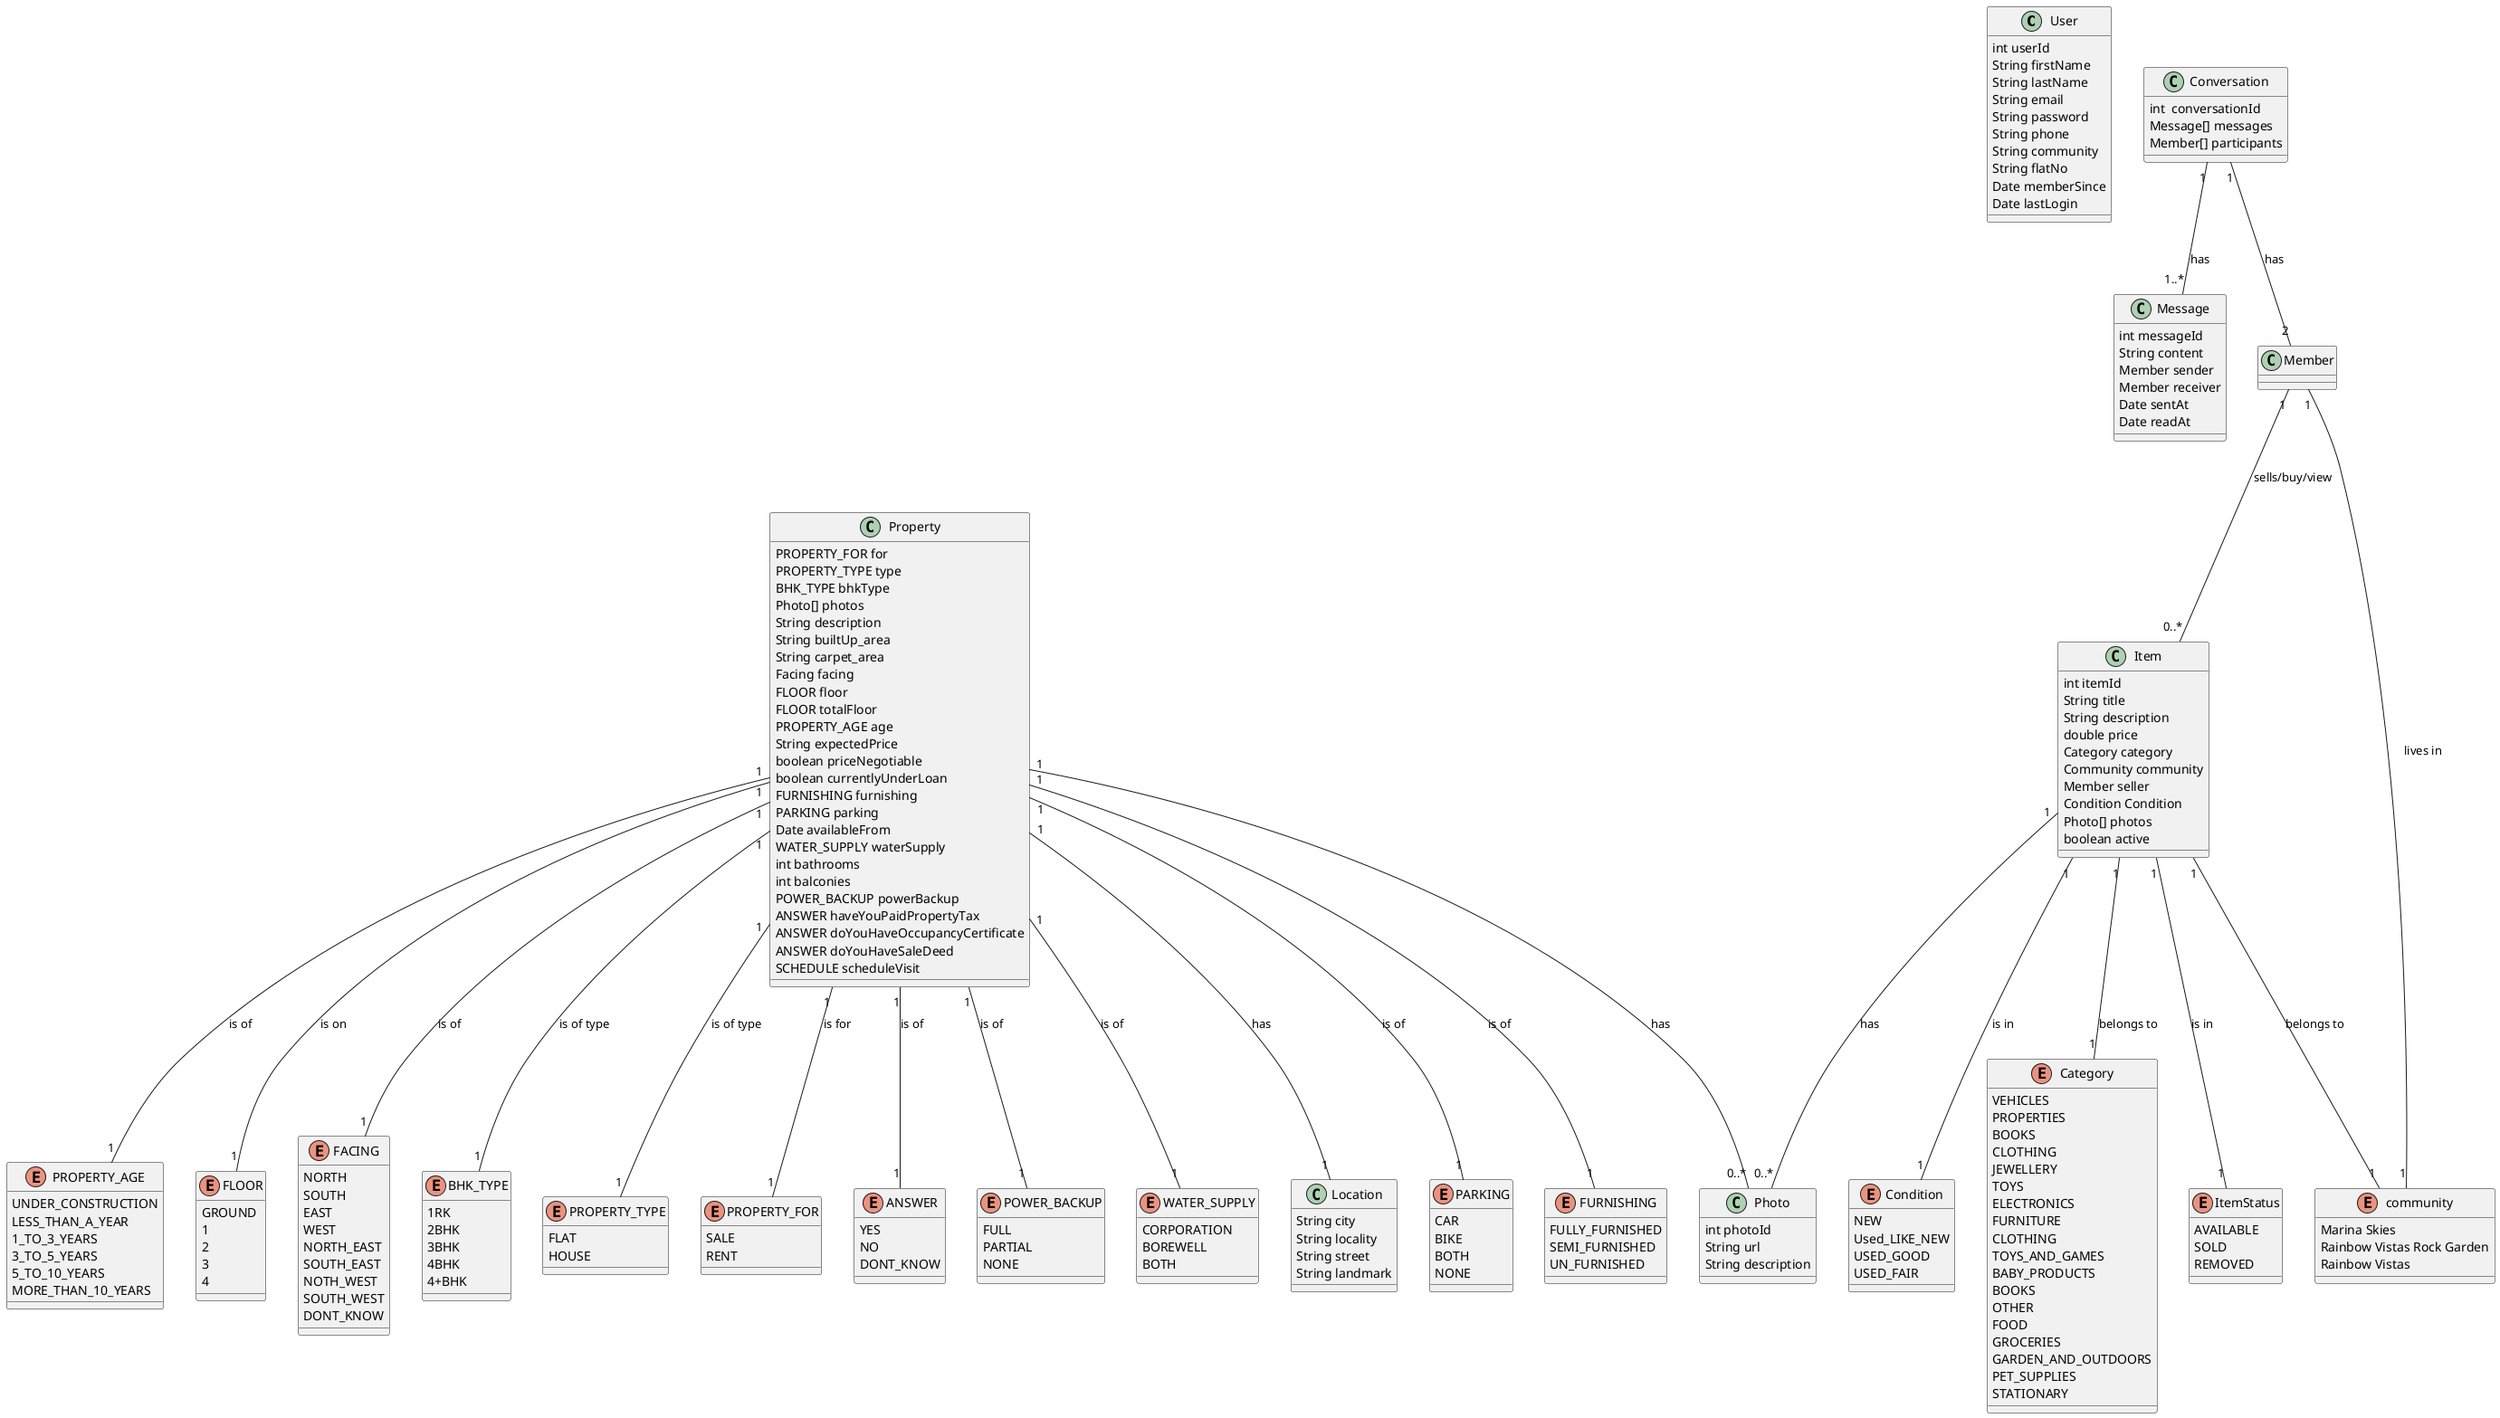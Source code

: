 @startuml neighbourly-class
class User {
    int userId
    String firstName
    String lastName
    String email
    String password
    String phone
    String community
    String flatNo
    Date memberSince
    Date lastLogin
}

class Item {
    int itemId
    String title
    String description
    double price
    Category category
    Community community
    Member seller
    Condition Condition
    Photo[] photos
    boolean active
}


class Property{
 PROPERTY_FOR for
 PROPERTY_TYPE type
 BHK_TYPE bhkType
 Photo[] photos
 String description
 String builtUp_area
 String carpet_area
 Facing facing
 FLOOR floor
 FLOOR totalFloor
 PROPERTY_AGE age
 String expectedPrice
 boolean priceNegotiable
 boolean currentlyUnderLoan
 FURNISHING furnishing
 PARKING parking
 Date availableFrom
 WATER_SUPPLY waterSupply
 int bathrooms
 int balconies
 POWER_BACKUP powerBackup
 ANSWER haveYouPaidPropertyTax
 ANSWER doYouHaveOccupancyCertificate
 ANSWER doYouHaveSaleDeed
 SCHEDULE scheduleVisit

}


enum ANSWER{
    YES
    NO
    DONT_KNOW
}




enum POWER_BACKUP{
    FULL
    PARTIAL
    NONE
}


enum WATER_SUPPLY{
    CORPORATION
    BOREWELL
    BOTH
}

class Location{
    String city
    String locality
    String street
    String landmark

}

enum PARKING{
    CAR
    BIKE
    BOTH
    NONE
}

enum FURNISHING{
    FULLY_FURNISHED
    SEMI_FURNISHED
    UN_FURNISHED
}

enum PROPERTY_AGE{
    UNDER_CONSTRUCTION
    LESS_THAN_A_YEAR
    1_TO_3_YEARS
    3_TO_5_YEARS
    5_TO_10_YEARS
    MORE_THAN_10_YEARS
}

enum FLOOR{
    GROUND
    1
    2
    3
    4
}

enum FACING{
    NORTH
    SOUTH
    EAST
    WEST
    NORTH_EAST
    SOUTH_EAST
    NOTH_WEST
    SOUTH_WEST
    DONT_KNOW
}

enum BHK_TYPE{
    1RK
    2BHK
    3BHK
    4BHK
    4+BHK
}


enum PROPERTY_TYPE{
    FLAT
    HOUSE
}

enum PROPERTY_FOR{
    SALE
    RENT
}

class Photo {
    int photoId
    String url
    String description
}

class Message{
    int messageId
    String content
    Member sender
    Member receiver
    Date sentAt
    Date readAt
}

class Conversation {
    int  conversationId
    Message[] messages
    Member[] participants
}

enum Category {
    VEHICLES
    PROPERTIES
    BOOKS
    CLOTHING
    JEWELLERY
    TOYS
    ELECTRONICS
    FURNITURE
    CLOTHING
    TOYS_AND_GAMES
    BABY_PRODUCTS
    BOOKS
    OTHER
    FOOD
    GROCERIES
    GARDEN_AND_OUTDOORS
    PET_SUPPLIES
    STATIONARY
}
enum community {
    Marina Skies
    Rainbow Vistas Rock Garden
    Rainbow Vistas
}

enum ItemStatus {
    AVAILABLE
    SOLD
    REMOVED
}


enum Condition {
    NEW
    Used_LIKE_NEW
    USED_GOOD
    USED_FAIR
}


Member "1" -- "0..*" Item : sells/buy/view
Member "1" -- "1" community :  lives in
Item "1" -- "1" Category : belongs to
Item "1" -- "1" community : belongs to
Item "1" -- "1" Condition : is in
Item "1" -- "0..*" Photo : has
Item "1" -- "1" ItemStatus : is in
Conversation "1" -- "1..*" Message : has
Conversation "1" -- "2" Member : has

Property "1" -- "0..*" Photo : has
Property "1" -- "1" Location : has
Property "1" -- "1" PROPERTY_FOR : is for
Property "1" -- "1" PROPERTY_TYPE : is of type
Property "1" -- "1" BHK_TYPE : is of type
Property "1" -- "1" FLOOR : is on
Property "1" -- "1" FACING : is of
Property "1" -- "1" PROPERTY_AGE : is of
Property "1" -- "1" FURNISHING : is of
Property "1" -- "1" PARKING : is of
Property "1" -- "1" WATER_SUPPLY : is of
Property "1" -- "1" POWER_BACKUP : is of
Property "1" -- "1" ANSWER : is of
@enduml

